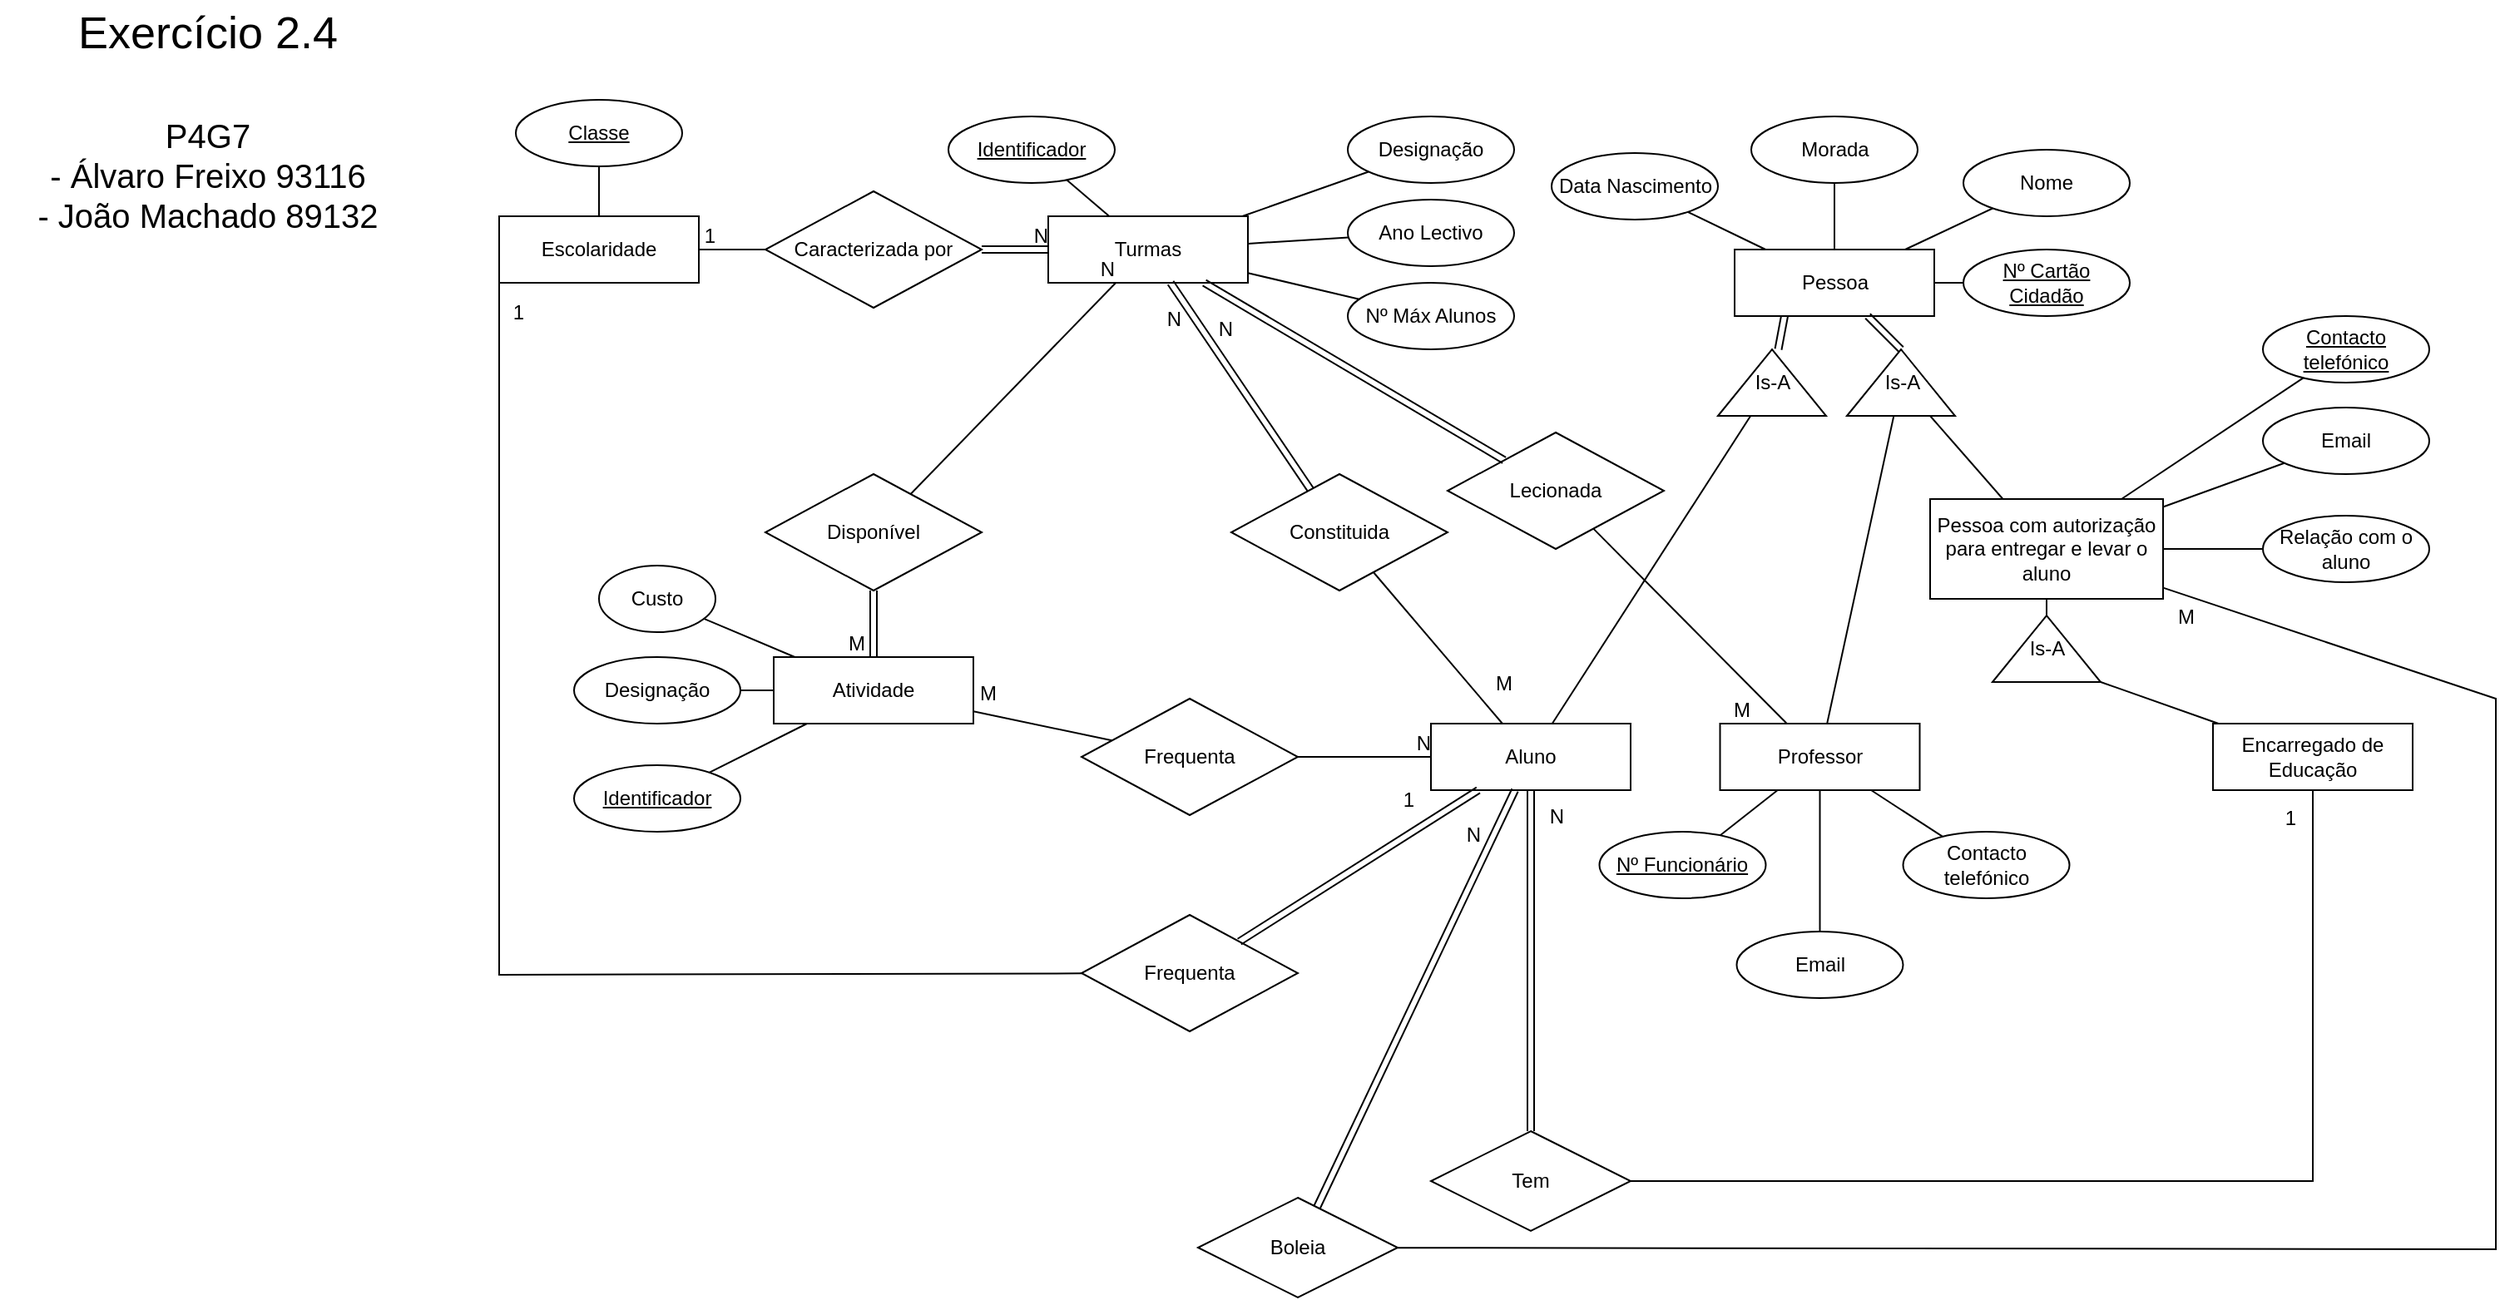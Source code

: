 <mxfile version="14.5.10" type="github">
  <diagram id="wa5p4GWcYs_Z8nqy7Thc" name="Page-1">
    <mxGraphModel dx="1347" dy="734" grid="1" gridSize="10" guides="1" tooltips="1" connect="1" arrows="1" fold="1" page="1" pageScale="1" pageWidth="3300" pageHeight="4681" math="0" shadow="0">
      <root>
        <mxCell id="0" />
        <mxCell id="1" parent="0" />
        <mxCell id="6TsNqEpjbDvGsX9WIlI4-1" value="Turmas" style="rounded=0;whiteSpace=wrap;html=1;" parent="1" vertex="1">
          <mxGeometry x="1370" y="590" width="120" height="40" as="geometry" />
        </mxCell>
        <mxCell id="6TsNqEpjbDvGsX9WIlI4-5" value="Designação" style="ellipse;whiteSpace=wrap;html=1;align=center;" parent="1" vertex="1">
          <mxGeometry x="1550" y="530" width="100" height="40" as="geometry" />
        </mxCell>
        <mxCell id="6TsNqEpjbDvGsX9WIlI4-8" value="Escolaridade" style="rounded=0;whiteSpace=wrap;html=1;" parent="1" vertex="1">
          <mxGeometry x="1040" y="590" width="120" height="40" as="geometry" />
        </mxCell>
        <mxCell id="6TsNqEpjbDvGsX9WIlI4-9" value="Caracterizada por" style="shape=rhombus;perimeter=rhombusPerimeter;whiteSpace=wrap;html=1;align=center;" parent="1" vertex="1">
          <mxGeometry x="1200" y="575" width="130" height="70" as="geometry" />
        </mxCell>
        <mxCell id="6TsNqEpjbDvGsX9WIlI4-10" value="Nº Máx Alunos" style="ellipse;whiteSpace=wrap;html=1;align=center;" parent="1" vertex="1">
          <mxGeometry x="1550" y="630" width="100" height="40" as="geometry" />
        </mxCell>
        <mxCell id="6TsNqEpjbDvGsX9WIlI4-12" value="Ano Lectivo" style="ellipse;whiteSpace=wrap;html=1;align=center;" parent="1" vertex="1">
          <mxGeometry x="1550" y="580" width="100" height="40" as="geometry" />
        </mxCell>
        <mxCell id="6TsNqEpjbDvGsX9WIlI4-14" value="&lt;u&gt;Identificador&lt;/u&gt;" style="ellipse;whiteSpace=wrap;html=1;align=center;" parent="1" vertex="1">
          <mxGeometry x="1310" y="530" width="100" height="40" as="geometry" />
        </mxCell>
        <mxCell id="6TsNqEpjbDvGsX9WIlI4-18" value="" style="endArrow=none;html=1;rounded=0;" parent="1" source="6TsNqEpjbDvGsX9WIlI4-9" target="6TsNqEpjbDvGsX9WIlI4-8" edge="1">
          <mxGeometry relative="1" as="geometry">
            <mxPoint x="1180" y="680" as="sourcePoint" />
            <mxPoint x="1340" y="680" as="targetPoint" />
          </mxGeometry>
        </mxCell>
        <mxCell id="6TsNqEpjbDvGsX9WIlI4-19" value="1" style="resizable=0;html=1;align=right;verticalAlign=bottom;direction=south;" parent="6TsNqEpjbDvGsX9WIlI4-18" connectable="0" vertex="1">
          <mxGeometry x="1" relative="1" as="geometry">
            <mxPoint x="10" as="offset" />
          </mxGeometry>
        </mxCell>
        <mxCell id="6TsNqEpjbDvGsX9WIlI4-20" value="" style="endArrow=none;html=1;rounded=0;" parent="1" source="6TsNqEpjbDvGsX9WIlI4-14" target="6TsNqEpjbDvGsX9WIlI4-1" edge="1">
          <mxGeometry relative="1" as="geometry">
            <mxPoint x="1370" y="530" as="sourcePoint" />
            <mxPoint x="1530" y="530" as="targetPoint" />
          </mxGeometry>
        </mxCell>
        <mxCell id="6TsNqEpjbDvGsX9WIlI4-21" value="" style="endArrow=none;html=1;rounded=0;" parent="1" source="6TsNqEpjbDvGsX9WIlI4-12" target="6TsNqEpjbDvGsX9WIlI4-1" edge="1">
          <mxGeometry relative="1" as="geometry">
            <mxPoint x="1500" y="530" as="sourcePoint" />
            <mxPoint x="1425" y="600.0" as="targetPoint" />
            <Array as="points" />
          </mxGeometry>
        </mxCell>
        <mxCell id="6TsNqEpjbDvGsX9WIlI4-22" value="" style="endArrow=none;html=1;rounded=0;" parent="1" source="6TsNqEpjbDvGsX9WIlI4-1" target="6TsNqEpjbDvGsX9WIlI4-5" edge="1">
          <mxGeometry relative="1" as="geometry">
            <mxPoint x="1489.997" y="559.997" as="sourcePoint" />
            <mxPoint x="1520.63" y="600.84" as="targetPoint" />
          </mxGeometry>
        </mxCell>
        <mxCell id="6TsNqEpjbDvGsX9WIlI4-24" value="" style="endArrow=none;html=1;rounded=0;" parent="1" source="6TsNqEpjbDvGsX9WIlI4-1" target="6TsNqEpjbDvGsX9WIlI4-10" edge="1">
          <mxGeometry relative="1" as="geometry">
            <mxPoint x="1449.997" y="639.997" as="sourcePoint" />
            <mxPoint x="1480.63" y="680.84" as="targetPoint" />
          </mxGeometry>
        </mxCell>
        <mxCell id="6TsNqEpjbDvGsX9WIlI4-28" value="" style="endArrow=none;html=1;rounded=0;" parent="1" source="52MVngJg7wlZGvGRRYlJ-1" target="6TsNqEpjbDvGsX9WIlI4-8" edge="1">
          <mxGeometry relative="1" as="geometry">
            <mxPoint x="1100" y="560" as="sourcePoint" />
            <mxPoint x="1270" y="550" as="targetPoint" />
          </mxGeometry>
        </mxCell>
        <mxCell id="6TsNqEpjbDvGsX9WIlI4-29" value="Atividade" style="rounded=0;whiteSpace=wrap;html=1;" parent="1" vertex="1">
          <mxGeometry x="1205" y="855" width="120" height="40" as="geometry" />
        </mxCell>
        <mxCell id="6TsNqEpjbDvGsX9WIlI4-30" value="Disponível" style="shape=rhombus;perimeter=rhombusPerimeter;whiteSpace=wrap;html=1;align=center;" parent="1" vertex="1">
          <mxGeometry x="1200" y="745" width="130" height="70" as="geometry" />
        </mxCell>
        <mxCell id="6TsNqEpjbDvGsX9WIlI4-37" value="&lt;u&gt;Identificador&lt;/u&gt;" style="ellipse;whiteSpace=wrap;html=1;align=center;" parent="1" vertex="1">
          <mxGeometry x="1085" y="920" width="100" height="40" as="geometry" />
        </mxCell>
        <mxCell id="6TsNqEpjbDvGsX9WIlI4-38" value="Designação" style="ellipse;whiteSpace=wrap;html=1;align=center;" parent="1" vertex="1">
          <mxGeometry x="1085" y="855" width="100" height="40" as="geometry" />
        </mxCell>
        <mxCell id="6TsNqEpjbDvGsX9WIlI4-39" value="Custo" style="ellipse;whiteSpace=wrap;html=1;align=center;" parent="1" vertex="1">
          <mxGeometry x="1100" y="800" width="70" height="40" as="geometry" />
        </mxCell>
        <mxCell id="6TsNqEpjbDvGsX9WIlI4-40" value="Constituida" style="shape=rhombus;perimeter=rhombusPerimeter;whiteSpace=wrap;html=1;align=center;" parent="1" vertex="1">
          <mxGeometry x="1480" y="745" width="130" height="70" as="geometry" />
        </mxCell>
        <mxCell id="6TsNqEpjbDvGsX9WIlI4-42" value="" style="shape=link;html=1;rounded=0;" parent="1" source="6TsNqEpjbDvGsX9WIlI4-40" target="6TsNqEpjbDvGsX9WIlI4-1" edge="1">
          <mxGeometry relative="1" as="geometry">
            <mxPoint x="1410" y="750" as="sourcePoint" />
            <mxPoint x="1570" y="750" as="targetPoint" />
          </mxGeometry>
        </mxCell>
        <mxCell id="6TsNqEpjbDvGsX9WIlI4-43" value="N" style="resizable=0;html=1;align=right;verticalAlign=bottom;" parent="6TsNqEpjbDvGsX9WIlI4-42" connectable="0" vertex="1">
          <mxGeometry x="1" relative="1" as="geometry">
            <mxPoint x="6.73" y="30.38" as="offset" />
          </mxGeometry>
        </mxCell>
        <mxCell id="6TsNqEpjbDvGsX9WIlI4-44" value="" style="endArrow=none;html=1;rounded=0;" parent="1" source="6TsNqEpjbDvGsX9WIlI4-40" target="6TsNqEpjbDvGsX9WIlI4-51" edge="1">
          <mxGeometry relative="1" as="geometry">
            <mxPoint x="1570" y="780" as="sourcePoint" />
            <mxPoint x="1680" y="780" as="targetPoint" />
          </mxGeometry>
        </mxCell>
        <mxCell id="6TsNqEpjbDvGsX9WIlI4-45" value="M" style="resizable=0;html=1;align=right;verticalAlign=bottom;" parent="6TsNqEpjbDvGsX9WIlI4-44" connectable="0" vertex="1">
          <mxGeometry x="1" relative="1" as="geometry">
            <mxPoint x="6.74" y="-15.34" as="offset" />
          </mxGeometry>
        </mxCell>
        <mxCell id="6TsNqEpjbDvGsX9WIlI4-51" value="Aluno" style="rounded=0;whiteSpace=wrap;html=1;" parent="1" vertex="1">
          <mxGeometry x="1600" y="895" width="120" height="40" as="geometry" />
        </mxCell>
        <mxCell id="6TsNqEpjbDvGsX9WIlI4-52" value="Professor" style="rounded=0;whiteSpace=wrap;html=1;" parent="1" vertex="1">
          <mxGeometry x="1773.75" y="895" width="120" height="40" as="geometry" />
        </mxCell>
        <mxCell id="6TsNqEpjbDvGsX9WIlI4-54" value="" style="endArrow=none;html=1;rounded=0;" parent="1" source="6TsNqEpjbDvGsX9WIlI4-79" target="6TsNqEpjbDvGsX9WIlI4-52" edge="1">
          <mxGeometry relative="1" as="geometry">
            <mxPoint x="1768.462" y="870" as="sourcePoint" />
            <mxPoint x="1740" y="890" as="targetPoint" />
          </mxGeometry>
        </mxCell>
        <mxCell id="6TsNqEpjbDvGsX9WIlI4-55" value="Frequenta" style="shape=rhombus;perimeter=rhombusPerimeter;whiteSpace=wrap;html=1;align=center;" parent="1" vertex="1">
          <mxGeometry x="1390" y="880" width="130" height="70" as="geometry" />
        </mxCell>
        <mxCell id="6TsNqEpjbDvGsX9WIlI4-56" value="" style="endArrow=none;html=1;rounded=0;" parent="1" source="6TsNqEpjbDvGsX9WIlI4-55" target="6TsNqEpjbDvGsX9WIlI4-51" edge="1">
          <mxGeometry relative="1" as="geometry">
            <mxPoint x="1480" y="920" as="sourcePoint" />
            <mxPoint x="1640" y="920" as="targetPoint" />
          </mxGeometry>
        </mxCell>
        <mxCell id="6TsNqEpjbDvGsX9WIlI4-57" value="N" style="resizable=0;html=1;align=right;verticalAlign=bottom;" parent="6TsNqEpjbDvGsX9WIlI4-56" connectable="0" vertex="1">
          <mxGeometry x="1" relative="1" as="geometry" />
        </mxCell>
        <mxCell id="6TsNqEpjbDvGsX9WIlI4-58" value="" style="endArrow=none;html=1;rounded=0;" parent="1" source="6TsNqEpjbDvGsX9WIlI4-29" target="6TsNqEpjbDvGsX9WIlI4-55" edge="1">
          <mxGeometry relative="1" as="geometry">
            <mxPoint x="1328.36" y="895.002" as="sourcePoint" />
            <mxPoint x="1411.63" y="912.532" as="targetPoint" />
          </mxGeometry>
        </mxCell>
        <mxCell id="6TsNqEpjbDvGsX9WIlI4-59" value="M" style="resizable=0;html=1;align=right;verticalAlign=bottom;" parent="6TsNqEpjbDvGsX9WIlI4-58" connectable="0" vertex="1">
          <mxGeometry x="1" relative="1" as="geometry">
            <mxPoint x="-68.45" y="-19.25" as="offset" />
          </mxGeometry>
        </mxCell>
        <mxCell id="6TsNqEpjbDvGsX9WIlI4-61" value="" style="endArrow=none;html=1;rounded=0;" parent="1" source="6TsNqEpjbDvGsX9WIlI4-39" target="6TsNqEpjbDvGsX9WIlI4-29" edge="1">
          <mxGeometry relative="1" as="geometry">
            <mxPoint x="1140" y="820" as="sourcePoint" />
            <mxPoint x="1300" y="820" as="targetPoint" />
          </mxGeometry>
        </mxCell>
        <mxCell id="6TsNqEpjbDvGsX9WIlI4-62" value="" style="endArrow=none;html=1;rounded=0;" parent="1" source="6TsNqEpjbDvGsX9WIlI4-38" target="6TsNqEpjbDvGsX9WIlI4-29" edge="1">
          <mxGeometry relative="1" as="geometry">
            <mxPoint x="1140" y="873" as="sourcePoint" />
            <mxPoint x="1280" y="870" as="targetPoint" />
          </mxGeometry>
        </mxCell>
        <mxCell id="6TsNqEpjbDvGsX9WIlI4-63" value="" style="endArrow=none;html=1;rounded=0;" parent="1" source="6TsNqEpjbDvGsX9WIlI4-37" target="6TsNqEpjbDvGsX9WIlI4-29" edge="1">
          <mxGeometry relative="1" as="geometry">
            <mxPoint x="1130" y="940" as="sourcePoint" />
            <mxPoint x="1290" y="940" as="targetPoint" />
          </mxGeometry>
        </mxCell>
        <mxCell id="6TsNqEpjbDvGsX9WIlI4-64" value="&lt;u&gt;Nº Cartão Cidadão&lt;/u&gt;" style="ellipse;whiteSpace=wrap;html=1;align=center;" parent="1" vertex="1">
          <mxGeometry x="1920" y="610" width="100" height="40" as="geometry" />
        </mxCell>
        <mxCell id="6TsNqEpjbDvGsX9WIlI4-65" value="Nome" style="ellipse;whiteSpace=wrap;html=1;align=center;" parent="1" vertex="1">
          <mxGeometry x="1920" y="550" width="100" height="40" as="geometry" />
        </mxCell>
        <mxCell id="6TsNqEpjbDvGsX9WIlI4-66" value="Morada" style="ellipse;whiteSpace=wrap;html=1;align=center;" parent="1" vertex="1">
          <mxGeometry x="1792.5" y="530" width="100" height="40" as="geometry" />
        </mxCell>
        <mxCell id="6TsNqEpjbDvGsX9WIlI4-67" value="Data Nascimento" style="ellipse;whiteSpace=wrap;html=1;align=center;" parent="1" vertex="1">
          <mxGeometry x="1672.5" y="552" width="100" height="40" as="geometry" />
        </mxCell>
        <mxCell id="6TsNqEpjbDvGsX9WIlI4-68" value="" style="endArrow=none;html=1;rounded=0;" parent="1" source="6TsNqEpjbDvGsX9WIlI4-66" target="6TsNqEpjbDvGsX9WIlI4-78" edge="1">
          <mxGeometry relative="1" as="geometry">
            <mxPoint x="1680" y="710" as="sourcePoint" />
            <mxPoint x="1840" y="710" as="targetPoint" />
          </mxGeometry>
        </mxCell>
        <mxCell id="6TsNqEpjbDvGsX9WIlI4-69" value="" style="endArrow=none;html=1;rounded=0;" parent="1" source="6TsNqEpjbDvGsX9WIlI4-65" target="6TsNqEpjbDvGsX9WIlI4-78" edge="1">
          <mxGeometry relative="1" as="geometry">
            <mxPoint x="1790" y="710" as="sourcePoint" />
            <mxPoint x="1950" y="710" as="targetPoint" />
          </mxGeometry>
        </mxCell>
        <mxCell id="6TsNqEpjbDvGsX9WIlI4-70" value="" style="endArrow=none;html=1;rounded=0;" parent="1" source="6TsNqEpjbDvGsX9WIlI4-78" target="6TsNqEpjbDvGsX9WIlI4-64" edge="1">
          <mxGeometry relative="1" as="geometry">
            <mxPoint x="1760" y="780" as="sourcePoint" />
            <mxPoint x="1920" y="780" as="targetPoint" />
          </mxGeometry>
        </mxCell>
        <mxCell id="6TsNqEpjbDvGsX9WIlI4-71" value="" style="endArrow=none;html=1;rounded=0;" parent="1" source="6TsNqEpjbDvGsX9WIlI4-78" target="6TsNqEpjbDvGsX9WIlI4-67" edge="1">
          <mxGeometry relative="1" as="geometry">
            <mxPoint x="1750" y="780" as="sourcePoint" />
            <mxPoint x="1910" y="780" as="targetPoint" />
          </mxGeometry>
        </mxCell>
        <mxCell id="6TsNqEpjbDvGsX9WIlI4-72" value="&lt;u&gt;Nº Funcionário&lt;/u&gt;" style="ellipse;whiteSpace=wrap;html=1;align=center;" parent="1" vertex="1">
          <mxGeometry x="1701.25" y="960" width="100" height="40" as="geometry" />
        </mxCell>
        <mxCell id="6TsNqEpjbDvGsX9WIlI4-74" value="Email" style="ellipse;whiteSpace=wrap;html=1;align=center;" parent="1" vertex="1">
          <mxGeometry x="1783.75" y="1020" width="100" height="40" as="geometry" />
        </mxCell>
        <mxCell id="6TsNqEpjbDvGsX9WIlI4-75" value="Contacto telefónico" style="ellipse;whiteSpace=wrap;html=1;align=center;" parent="1" vertex="1">
          <mxGeometry x="1883.75" y="960" width="100" height="40" as="geometry" />
        </mxCell>
        <mxCell id="6TsNqEpjbDvGsX9WIlI4-76" value="Tem" style="shape=rhombus;perimeter=rhombusPerimeter;whiteSpace=wrap;html=1;align=center;strokeWidth=1;fillColor=none;" parent="1" vertex="1">
          <mxGeometry x="1600" y="1140" width="120" height="60" as="geometry" />
        </mxCell>
        <mxCell id="6TsNqEpjbDvGsX9WIlI4-77" value="Pessoa com autorização para entregar e levar o aluno" style="rounded=0;whiteSpace=wrap;html=1;" parent="1" vertex="1">
          <mxGeometry x="1900" y="760" width="140" height="60" as="geometry" />
        </mxCell>
        <mxCell id="6TsNqEpjbDvGsX9WIlI4-78" value="Pessoa" style="rounded=0;whiteSpace=wrap;html=1;" parent="1" vertex="1">
          <mxGeometry x="1782.5" y="610" width="120" height="40" as="geometry" />
        </mxCell>
        <mxCell id="6TsNqEpjbDvGsX9WIlI4-79" value="Is-A" style="verticalLabelPosition=middle;verticalAlign=middle;html=1;shape=mxgraph.basic.acute_triangle;dx=0.5;strokeWidth=1;align=center;horizontal=1;labelPosition=center;" parent="1" vertex="1">
          <mxGeometry x="1850" y="670" width="65" height="40" as="geometry" />
        </mxCell>
        <mxCell id="6TsNqEpjbDvGsX9WIlI4-81" value="Relação com o aluno" style="ellipse;whiteSpace=wrap;html=1;align=center;" parent="1" vertex="1">
          <mxGeometry x="2100" y="770" width="100" height="40" as="geometry" />
        </mxCell>
        <mxCell id="6TsNqEpjbDvGsX9WIlI4-82" value="Email" style="ellipse;whiteSpace=wrap;html=1;align=center;" parent="1" vertex="1">
          <mxGeometry x="2100" y="705" width="100" height="40" as="geometry" />
        </mxCell>
        <mxCell id="6TsNqEpjbDvGsX9WIlI4-83" value="Encarregado de Educação" style="rounded=0;whiteSpace=wrap;html=1;" parent="1" vertex="1">
          <mxGeometry x="2070" y="895" width="120" height="40" as="geometry" />
        </mxCell>
        <mxCell id="6TsNqEpjbDvGsX9WIlI4-84" value="&lt;u&gt;Contacto telefónico&lt;/u&gt;" style="ellipse;whiteSpace=wrap;html=1;align=center;" parent="1" vertex="1">
          <mxGeometry x="2100" y="650" width="100" height="40" as="geometry" />
        </mxCell>
        <mxCell id="6TsNqEpjbDvGsX9WIlI4-85" value="Is-A" style="verticalLabelPosition=middle;verticalAlign=middle;html=1;shape=mxgraph.basic.acute_triangle;dx=0.5;strokeWidth=1;align=center;horizontal=1;labelPosition=center;" parent="1" vertex="1">
          <mxGeometry x="1937.5" y="830" width="65" height="40" as="geometry" />
        </mxCell>
        <mxCell id="6TsNqEpjbDvGsX9WIlI4-87" value="" style="endArrow=none;html=1;rounded=0;" parent="1" source="6TsNqEpjbDvGsX9WIlI4-77" target="6TsNqEpjbDvGsX9WIlI4-85" edge="1">
          <mxGeometry relative="1" as="geometry">
            <mxPoint x="1900" y="810" as="sourcePoint" />
            <mxPoint x="2060" y="810" as="targetPoint" />
          </mxGeometry>
        </mxCell>
        <mxCell id="6TsNqEpjbDvGsX9WIlI4-88" value="" style="endArrow=none;html=1;rounded=0;exitX=1;exitY=1;exitDx=0;exitDy=0;exitPerimeter=0;" parent="1" source="6TsNqEpjbDvGsX9WIlI4-85" target="6TsNqEpjbDvGsX9WIlI4-83" edge="1">
          <mxGeometry relative="1" as="geometry">
            <mxPoint x="2003" y="863" as="sourcePoint" />
            <mxPoint x="2120" y="850" as="targetPoint" />
          </mxGeometry>
        </mxCell>
        <mxCell id="6TsNqEpjbDvGsX9WIlI4-90" value="" style="shape=link;html=1;rounded=0;" parent="1" source="6TsNqEpjbDvGsX9WIlI4-76" target="6TsNqEpjbDvGsX9WIlI4-51" edge="1">
          <mxGeometry relative="1" as="geometry">
            <mxPoint x="1460" y="1090" as="sourcePoint" />
            <mxPoint x="1620" y="1090" as="targetPoint" />
          </mxGeometry>
        </mxCell>
        <mxCell id="6TsNqEpjbDvGsX9WIlI4-91" value="N" style="resizable=0;html=1;align=right;verticalAlign=bottom;" parent="6TsNqEpjbDvGsX9WIlI4-90" connectable="0" vertex="1">
          <mxGeometry x="1" relative="1" as="geometry">
            <mxPoint x="20" y="24.71" as="offset" />
          </mxGeometry>
        </mxCell>
        <mxCell id="6TsNqEpjbDvGsX9WIlI4-92" value="" style="endArrow=none;html=1;rounded=0;" parent="1" source="6TsNqEpjbDvGsX9WIlI4-76" target="6TsNqEpjbDvGsX9WIlI4-83" edge="1">
          <mxGeometry relative="1" as="geometry">
            <mxPoint x="1650" y="1120" as="sourcePoint" />
            <mxPoint x="1810" y="1120" as="targetPoint" />
            <Array as="points">
              <mxPoint x="2130" y="1170" />
            </Array>
          </mxGeometry>
        </mxCell>
        <mxCell id="6TsNqEpjbDvGsX9WIlI4-93" value="1" style="resizable=0;html=1;align=right;verticalAlign=bottom;" parent="6TsNqEpjbDvGsX9WIlI4-92" connectable="0" vertex="1">
          <mxGeometry x="1" relative="1" as="geometry">
            <mxPoint x="-10" y="25" as="offset" />
          </mxGeometry>
        </mxCell>
        <mxCell id="6TsNqEpjbDvGsX9WIlI4-94" value="" style="endArrow=none;html=1;rounded=0;" parent="1" source="6TsNqEpjbDvGsX9WIlI4-51" target="6TsNqEpjbDvGsX9WIlI4-134" edge="1">
          <mxGeometry relative="1" as="geometry">
            <mxPoint x="1762.778" y="760" as="sourcePoint" />
            <mxPoint x="1850" y="740" as="targetPoint" />
          </mxGeometry>
        </mxCell>
        <mxCell id="6TsNqEpjbDvGsX9WIlI4-95" value="" style="endArrow=none;html=1;rounded=0;" parent="1" source="6TsNqEpjbDvGsX9WIlI4-79" target="6TsNqEpjbDvGsX9WIlI4-77" edge="1">
          <mxGeometry relative="1" as="geometry">
            <mxPoint x="1820" y="740" as="sourcePoint" />
            <mxPoint x="1980" y="740" as="targetPoint" />
          </mxGeometry>
        </mxCell>
        <mxCell id="6TsNqEpjbDvGsX9WIlI4-97" value="" style="endArrow=none;html=1;rounded=0;" parent="1" source="6TsNqEpjbDvGsX9WIlI4-77" target="6TsNqEpjbDvGsX9WIlI4-84" edge="1">
          <mxGeometry relative="1" as="geometry">
            <mxPoint x="1910" y="690" as="sourcePoint" />
            <mxPoint x="2070" y="690" as="targetPoint" />
          </mxGeometry>
        </mxCell>
        <mxCell id="6TsNqEpjbDvGsX9WIlI4-98" value="" style="endArrow=none;html=1;rounded=0;" parent="1" source="6TsNqEpjbDvGsX9WIlI4-77" target="6TsNqEpjbDvGsX9WIlI4-82" edge="1">
          <mxGeometry relative="1" as="geometry">
            <mxPoint x="1950" y="800" as="sourcePoint" />
            <mxPoint x="2110" y="800" as="targetPoint" />
          </mxGeometry>
        </mxCell>
        <mxCell id="6TsNqEpjbDvGsX9WIlI4-99" value="" style="endArrow=none;html=1;rounded=0;" parent="1" source="6TsNqEpjbDvGsX9WIlI4-77" target="6TsNqEpjbDvGsX9WIlI4-81" edge="1">
          <mxGeometry relative="1" as="geometry">
            <mxPoint x="1970" y="800" as="sourcePoint" />
            <mxPoint x="2130" y="800" as="targetPoint" />
          </mxGeometry>
        </mxCell>
        <mxCell id="6TsNqEpjbDvGsX9WIlI4-100" value="" style="endArrow=none;html=1;rounded=0;" parent="1" source="6TsNqEpjbDvGsX9WIlI4-52" target="6TsNqEpjbDvGsX9WIlI4-72" edge="1">
          <mxGeometry relative="1" as="geometry">
            <mxPoint x="1801.25" y="910" as="sourcePoint" />
            <mxPoint x="1961.25" y="910" as="targetPoint" />
          </mxGeometry>
        </mxCell>
        <mxCell id="6TsNqEpjbDvGsX9WIlI4-101" value="" style="endArrow=none;html=1;rounded=0;" parent="1" source="6TsNqEpjbDvGsX9WIlI4-74" target="6TsNqEpjbDvGsX9WIlI4-52" edge="1">
          <mxGeometry relative="1" as="geometry">
            <mxPoint x="1821.25" y="1040" as="sourcePoint" />
            <mxPoint x="1981.25" y="1040" as="targetPoint" />
          </mxGeometry>
        </mxCell>
        <mxCell id="6TsNqEpjbDvGsX9WIlI4-102" value="" style="endArrow=none;html=1;rounded=0;" parent="1" source="6TsNqEpjbDvGsX9WIlI4-52" target="6TsNqEpjbDvGsX9WIlI4-75" edge="1">
          <mxGeometry relative="1" as="geometry">
            <mxPoint x="1851.25" y="970" as="sourcePoint" />
            <mxPoint x="2011.25" y="970" as="targetPoint" />
          </mxGeometry>
        </mxCell>
        <mxCell id="6TsNqEpjbDvGsX9WIlI4-103" value="Frequenta" style="shape=rhombus;perimeter=rhombusPerimeter;whiteSpace=wrap;html=1;align=center;" parent="1" vertex="1">
          <mxGeometry x="1390" y="1010" width="130" height="70" as="geometry" />
        </mxCell>
        <mxCell id="6TsNqEpjbDvGsX9WIlI4-104" value="" style="endArrow=none;html=1;rounded=0;" parent="1" target="6TsNqEpjbDvGsX9WIlI4-103" edge="1">
          <mxGeometry relative="1" as="geometry">
            <mxPoint x="1040" y="630" as="sourcePoint" />
            <mxPoint x="1106" y="1170" as="targetPoint" />
            <Array as="points">
              <mxPoint x="1040" y="1046" />
            </Array>
          </mxGeometry>
        </mxCell>
        <mxCell id="6TsNqEpjbDvGsX9WIlI4-105" value="1" style="resizable=0;html=1;align=right;verticalAlign=bottom;direction=south;" parent="1" connectable="0" vertex="1">
          <mxGeometry x="1180" y="630" as="geometry">
            <mxPoint x="-125" y="26" as="offset" />
          </mxGeometry>
        </mxCell>
        <mxCell id="6TsNqEpjbDvGsX9WIlI4-107" value="" style="shape=link;html=1;rounded=0;" parent="1" source="6TsNqEpjbDvGsX9WIlI4-103" target="6TsNqEpjbDvGsX9WIlI4-51" edge="1">
          <mxGeometry relative="1" as="geometry">
            <mxPoint x="1470" y="1000" as="sourcePoint" />
            <mxPoint x="1630" y="1000" as="targetPoint" />
          </mxGeometry>
        </mxCell>
        <mxCell id="6TsNqEpjbDvGsX9WIlI4-108" value="1" style="resizable=0;html=1;align=right;verticalAlign=bottom;" parent="6TsNqEpjbDvGsX9WIlI4-107" connectable="0" vertex="1">
          <mxGeometry x="1" relative="1" as="geometry">
            <mxPoint x="-38.41" y="14.97" as="offset" />
          </mxGeometry>
        </mxCell>
        <mxCell id="6TsNqEpjbDvGsX9WIlI4-109" value="Lecionada" style="shape=rhombus;perimeter=rhombusPerimeter;whiteSpace=wrap;html=1;align=center;" parent="1" vertex="1">
          <mxGeometry x="1610" y="720" width="130" height="70" as="geometry" />
        </mxCell>
        <mxCell id="6TsNqEpjbDvGsX9WIlI4-110" value="" style="endArrow=none;html=1;rounded=0;" parent="1" source="6TsNqEpjbDvGsX9WIlI4-109" target="6TsNqEpjbDvGsX9WIlI4-52" edge="1">
          <mxGeometry relative="1" as="geometry">
            <mxPoint x="1730" y="1050" as="sourcePoint" />
            <mxPoint x="1890" y="1050" as="targetPoint" />
          </mxGeometry>
        </mxCell>
        <mxCell id="6TsNqEpjbDvGsX9WIlI4-114" value="" style="shape=link;html=1;rounded=0;" parent="1" source="6TsNqEpjbDvGsX9WIlI4-1" target="6TsNqEpjbDvGsX9WIlI4-109" edge="1">
          <mxGeometry relative="1" as="geometry">
            <mxPoint x="1490" y="530" as="sourcePoint" />
            <mxPoint x="2280" y="470" as="targetPoint" />
            <Array as="points" />
          </mxGeometry>
        </mxCell>
        <mxCell id="6TsNqEpjbDvGsX9WIlI4-116" value="N" style="resizable=0;html=1;align=right;verticalAlign=bottom;" parent="1" connectable="0" vertex="1">
          <mxGeometry x="1519.997" y="690.002" as="geometry">
            <mxPoint x="-38" y="-24" as="offset" />
          </mxGeometry>
        </mxCell>
        <mxCell id="6TsNqEpjbDvGsX9WIlI4-118" value="Boleia" style="shape=rhombus;perimeter=rhombusPerimeter;whiteSpace=wrap;html=1;align=center;strokeWidth=1;fillColor=none;" parent="1" vertex="1">
          <mxGeometry x="1460" y="1180" width="120" height="60" as="geometry" />
        </mxCell>
        <mxCell id="6TsNqEpjbDvGsX9WIlI4-119" value="" style="shape=link;html=1;rounded=0;" parent="1" source="6TsNqEpjbDvGsX9WIlI4-118" target="6TsNqEpjbDvGsX9WIlI4-51" edge="1">
          <mxGeometry relative="1" as="geometry">
            <mxPoint x="1510.0" y="1220" as="sourcePoint" />
            <mxPoint x="1629.62" y="959.4" as="targetPoint" />
          </mxGeometry>
        </mxCell>
        <mxCell id="6TsNqEpjbDvGsX9WIlI4-120" value="N" style="resizable=0;html=1;align=right;verticalAlign=bottom;" parent="6TsNqEpjbDvGsX9WIlI4-119" connectable="0" vertex="1">
          <mxGeometry x="1" relative="1" as="geometry">
            <mxPoint x="-20.18" y="35.04" as="offset" />
          </mxGeometry>
        </mxCell>
        <mxCell id="6TsNqEpjbDvGsX9WIlI4-121" value="" style="endArrow=none;html=1;rounded=0;" parent="1" source="6TsNqEpjbDvGsX9WIlI4-118" target="6TsNqEpjbDvGsX9WIlI4-77" edge="1">
          <mxGeometry relative="1" as="geometry">
            <mxPoint x="1580" y="1220" as="sourcePoint" />
            <mxPoint x="2240" y="1220" as="targetPoint" />
            <Array as="points">
              <mxPoint x="2240" y="1211" />
              <mxPoint x="2240" y="880" />
            </Array>
          </mxGeometry>
        </mxCell>
        <mxCell id="6TsNqEpjbDvGsX9WIlI4-122" value="M" style="resizable=0;html=1;align=right;verticalAlign=bottom;" parent="6TsNqEpjbDvGsX9WIlI4-121" connectable="0" vertex="1">
          <mxGeometry x="1" relative="1" as="geometry">
            <mxPoint x="19.89" y="26.63" as="offset" />
          </mxGeometry>
        </mxCell>
        <mxCell id="6TsNqEpjbDvGsX9WIlI4-123" value="" style="shape=link;html=1;rounded=0;" parent="1" source="6TsNqEpjbDvGsX9WIlI4-9" target="6TsNqEpjbDvGsX9WIlI4-1" edge="1">
          <mxGeometry relative="1" as="geometry">
            <mxPoint x="1280" y="650" as="sourcePoint" />
            <mxPoint x="1440" y="650" as="targetPoint" />
          </mxGeometry>
        </mxCell>
        <mxCell id="6TsNqEpjbDvGsX9WIlI4-124" value="N" style="resizable=0;html=1;align=right;verticalAlign=bottom;" parent="6TsNqEpjbDvGsX9WIlI4-123" connectable="0" vertex="1">
          <mxGeometry x="1" relative="1" as="geometry" />
        </mxCell>
        <mxCell id="6TsNqEpjbDvGsX9WIlI4-125" value="" style="endArrow=none;html=1;rounded=0;" parent="1" source="6TsNqEpjbDvGsX9WIlI4-30" target="6TsNqEpjbDvGsX9WIlI4-1" edge="1">
          <mxGeometry relative="1" as="geometry">
            <mxPoint x="1310" y="710" as="sourcePoint" />
            <mxPoint x="1470" y="710" as="targetPoint" />
          </mxGeometry>
        </mxCell>
        <mxCell id="6TsNqEpjbDvGsX9WIlI4-126" value="N" style="resizable=0;html=1;align=right;verticalAlign=bottom;" parent="6TsNqEpjbDvGsX9WIlI4-125" connectable="0" vertex="1">
          <mxGeometry x="1" relative="1" as="geometry" />
        </mxCell>
        <mxCell id="6TsNqEpjbDvGsX9WIlI4-127" value="" style="shape=link;html=1;rounded=0;" parent="1" source="6TsNqEpjbDvGsX9WIlI4-30" target="6TsNqEpjbDvGsX9WIlI4-29" edge="1">
          <mxGeometry relative="1" as="geometry">
            <mxPoint x="1230" y="830" as="sourcePoint" />
            <mxPoint x="1390" y="830" as="targetPoint" />
          </mxGeometry>
        </mxCell>
        <mxCell id="6TsNqEpjbDvGsX9WIlI4-128" value="M" style="resizable=0;html=1;align=right;verticalAlign=bottom;" parent="6TsNqEpjbDvGsX9WIlI4-127" connectable="0" vertex="1">
          <mxGeometry x="1" relative="1" as="geometry">
            <mxPoint x="-5" as="offset" />
          </mxGeometry>
        </mxCell>
        <mxCell id="6TsNqEpjbDvGsX9WIlI4-134" value="Is-A" style="verticalLabelPosition=middle;verticalAlign=middle;html=1;shape=mxgraph.basic.acute_triangle;dx=0.5;strokeWidth=1;align=center;horizontal=1;labelPosition=center;" parent="1" vertex="1">
          <mxGeometry x="1772.5" y="670" width="65" height="40" as="geometry" />
        </mxCell>
        <mxCell id="6TsNqEpjbDvGsX9WIlI4-136" value="&lt;font style=&quot;font-size: 27px&quot;&gt;Exercício 2.4&lt;/font&gt;" style="text;html=1;strokeColor=none;fillColor=none;align=center;verticalAlign=middle;whiteSpace=wrap;rounded=0;" parent="1" vertex="1">
          <mxGeometry x="780" y="460" width="170" height="40" as="geometry" />
        </mxCell>
        <mxCell id="6TsNqEpjbDvGsX9WIlI4-137" value="&lt;font style=&quot;font-size: 20px&quot;&gt;P4G7&lt;br&gt;- Álvaro Freixo 93116&lt;br&gt;- João Machado 89132&lt;br&gt;&lt;/font&gt;" style="text;html=1;strokeColor=none;fillColor=none;align=center;verticalAlign=middle;whiteSpace=wrap;rounded=0;" parent="1" vertex="1">
          <mxGeometry x="740" y="510" width="250" height="110" as="geometry" />
        </mxCell>
        <mxCell id="52MVngJg7wlZGvGRRYlJ-1" value="Classe" style="ellipse;whiteSpace=wrap;html=1;align=center;fontStyle=4;" parent="1" vertex="1">
          <mxGeometry x="1050" y="520" width="100" height="40" as="geometry" />
        </mxCell>
        <mxCell id="G5gAxDwIWhBvrMXWU73a-1" value="" style="shape=link;html=1;rounded=0;entryX=0.25;entryY=1;entryDx=0;entryDy=0;" parent="1" source="6TsNqEpjbDvGsX9WIlI4-134" target="6TsNqEpjbDvGsX9WIlI4-78" edge="1">
          <mxGeometry relative="1" as="geometry">
            <mxPoint x="1680" y="670" as="sourcePoint" />
            <mxPoint x="1840" y="670" as="targetPoint" />
          </mxGeometry>
        </mxCell>
        <mxCell id="G5gAxDwIWhBvrMXWU73a-3" value="" style="shape=link;html=1;rounded=0;exitX=0;exitY=0;exitDx=32.5;exitDy=0;exitPerimeter=0;" parent="1" source="6TsNqEpjbDvGsX9WIlI4-79" target="6TsNqEpjbDvGsX9WIlI4-78" edge="1">
          <mxGeometry relative="1" as="geometry">
            <mxPoint x="1818.75" y="680" as="sourcePoint" />
            <mxPoint x="1822.5" y="660" as="targetPoint" />
          </mxGeometry>
        </mxCell>
        <mxCell id="tz154jgAfYXWthqE49qH-1" value="M" style="resizable=0;html=1;align=right;verticalAlign=bottom;" connectable="0" vertex="1" parent="1">
          <mxGeometry x="1792.495" y="895.003" as="geometry" />
        </mxCell>
      </root>
    </mxGraphModel>
  </diagram>
</mxfile>
